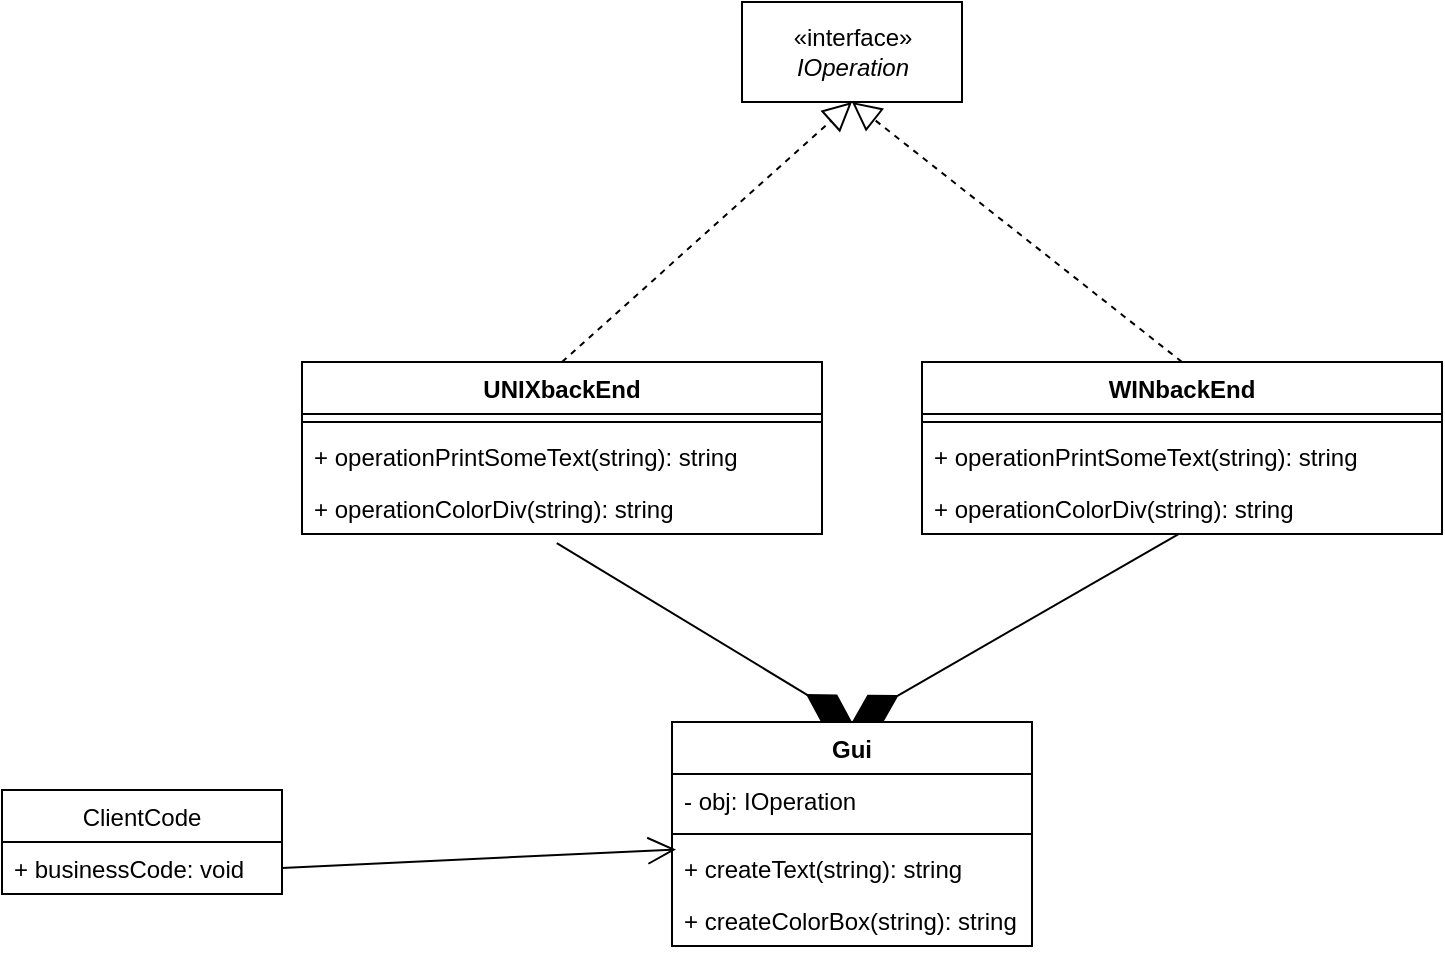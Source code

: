 <mxfile version="15.5.2" type="github">
  <diagram id="C5RBs43oDa-KdzZeNtuy" name="Page-1">
    <mxGraphModel dx="1207" dy="914" grid="1" gridSize="10" guides="1" tooltips="1" connect="1" arrows="1" fold="1" page="1" pageScale="1" pageWidth="1169" pageHeight="827" math="0" shadow="0">
      <root>
        <mxCell id="WIyWlLk6GJQsqaUBKTNV-0" />
        <mxCell id="WIyWlLk6GJQsqaUBKTNV-1" parent="WIyWlLk6GJQsqaUBKTNV-0" />
        <mxCell id="jA89WPwN9oagm0k-BI-m-0" value="ClientCode" style="swimlane;fontStyle=0;childLayout=stackLayout;horizontal=1;startSize=26;fillColor=none;horizontalStack=0;resizeParent=1;resizeParentMax=0;resizeLast=0;collapsible=1;marginBottom=0;" vertex="1" parent="WIyWlLk6GJQsqaUBKTNV-1">
          <mxGeometry x="240" y="424" width="140" height="52" as="geometry" />
        </mxCell>
        <mxCell id="jA89WPwN9oagm0k-BI-m-2" value="+ businessCode: void" style="text;strokeColor=none;fillColor=none;align=left;verticalAlign=top;spacingLeft=4;spacingRight=4;overflow=hidden;rotatable=0;points=[[0,0.5],[1,0.5]];portConstraint=eastwest;" vertex="1" parent="jA89WPwN9oagm0k-BI-m-0">
          <mxGeometry y="26" width="140" height="26" as="geometry" />
        </mxCell>
        <mxCell id="jA89WPwN9oagm0k-BI-m-4" value="Gui" style="swimlane;fontStyle=1;align=center;verticalAlign=top;childLayout=stackLayout;horizontal=1;startSize=26;horizontalStack=0;resizeParent=1;resizeParentMax=0;resizeLast=0;collapsible=1;marginBottom=0;" vertex="1" parent="WIyWlLk6GJQsqaUBKTNV-1">
          <mxGeometry x="575" y="390" width="180" height="112" as="geometry" />
        </mxCell>
        <mxCell id="jA89WPwN9oagm0k-BI-m-5" value="- obj: IOperation" style="text;strokeColor=none;fillColor=none;align=left;verticalAlign=top;spacingLeft=4;spacingRight=4;overflow=hidden;rotatable=0;points=[[0,0.5],[1,0.5]];portConstraint=eastwest;" vertex="1" parent="jA89WPwN9oagm0k-BI-m-4">
          <mxGeometry y="26" width="180" height="26" as="geometry" />
        </mxCell>
        <mxCell id="jA89WPwN9oagm0k-BI-m-6" value="" style="line;strokeWidth=1;fillColor=none;align=left;verticalAlign=middle;spacingTop=-1;spacingLeft=3;spacingRight=3;rotatable=0;labelPosition=right;points=[];portConstraint=eastwest;" vertex="1" parent="jA89WPwN9oagm0k-BI-m-4">
          <mxGeometry y="52" width="180" height="8" as="geometry" />
        </mxCell>
        <mxCell id="jA89WPwN9oagm0k-BI-m-7" value="+ createText(string): string" style="text;strokeColor=none;fillColor=none;align=left;verticalAlign=top;spacingLeft=4;spacingRight=4;overflow=hidden;rotatable=0;points=[[0,0.5],[1,0.5]];portConstraint=eastwest;" vertex="1" parent="jA89WPwN9oagm0k-BI-m-4">
          <mxGeometry y="60" width="180" height="26" as="geometry" />
        </mxCell>
        <mxCell id="jA89WPwN9oagm0k-BI-m-17" value="+ createColorBox(string): string" style="text;strokeColor=none;fillColor=none;align=left;verticalAlign=top;spacingLeft=4;spacingRight=4;overflow=hidden;rotatable=0;points=[[0,0.5],[1,0.5]];portConstraint=eastwest;" vertex="1" parent="jA89WPwN9oagm0k-BI-m-4">
          <mxGeometry y="86" width="180" height="26" as="geometry" />
        </mxCell>
        <mxCell id="jA89WPwN9oagm0k-BI-m-8" value="UNIXbackEnd" style="swimlane;fontStyle=1;align=center;verticalAlign=top;childLayout=stackLayout;horizontal=1;startSize=26;horizontalStack=0;resizeParent=1;resizeParentMax=0;resizeLast=0;collapsible=1;marginBottom=0;" vertex="1" parent="WIyWlLk6GJQsqaUBKTNV-1">
          <mxGeometry x="390" y="210" width="260" height="86" as="geometry" />
        </mxCell>
        <mxCell id="jA89WPwN9oagm0k-BI-m-10" value="" style="line;strokeWidth=1;fillColor=none;align=left;verticalAlign=middle;spacingTop=-1;spacingLeft=3;spacingRight=3;rotatable=0;labelPosition=right;points=[];portConstraint=eastwest;" vertex="1" parent="jA89WPwN9oagm0k-BI-m-8">
          <mxGeometry y="26" width="260" height="8" as="geometry" />
        </mxCell>
        <mxCell id="jA89WPwN9oagm0k-BI-m-11" value="+ operationPrintSomeText(string): string" style="text;strokeColor=none;fillColor=none;align=left;verticalAlign=top;spacingLeft=4;spacingRight=4;overflow=hidden;rotatable=0;points=[[0,0.5],[1,0.5]];portConstraint=eastwest;" vertex="1" parent="jA89WPwN9oagm0k-BI-m-8">
          <mxGeometry y="34" width="260" height="26" as="geometry" />
        </mxCell>
        <mxCell id="jA89WPwN9oagm0k-BI-m-18" value="+ operationColorDiv(string): string" style="text;strokeColor=none;fillColor=none;align=left;verticalAlign=top;spacingLeft=4;spacingRight=4;overflow=hidden;rotatable=0;points=[[0,0.5],[1,0.5]];portConstraint=eastwest;" vertex="1" parent="jA89WPwN9oagm0k-BI-m-8">
          <mxGeometry y="60" width="260" height="26" as="geometry" />
        </mxCell>
        <mxCell id="jA89WPwN9oagm0k-BI-m-16" value="«interface»&lt;br&gt;&lt;i&gt;IOperation&lt;/i&gt;" style="html=1;" vertex="1" parent="WIyWlLk6GJQsqaUBKTNV-1">
          <mxGeometry x="610" y="30" width="110" height="50" as="geometry" />
        </mxCell>
        <mxCell id="jA89WPwN9oagm0k-BI-m-19" value="WINbackEnd" style="swimlane;fontStyle=1;align=center;verticalAlign=top;childLayout=stackLayout;horizontal=1;startSize=26;horizontalStack=0;resizeParent=1;resizeParentMax=0;resizeLast=0;collapsible=1;marginBottom=0;" vertex="1" parent="WIyWlLk6GJQsqaUBKTNV-1">
          <mxGeometry x="700" y="210" width="260" height="86" as="geometry" />
        </mxCell>
        <mxCell id="jA89WPwN9oagm0k-BI-m-24" value="" style="endArrow=block;dashed=1;endFill=0;endSize=12;html=1;rounded=1;entryX=0.5;entryY=1;entryDx=0;entryDy=0;" edge="1" parent="jA89WPwN9oagm0k-BI-m-19" target="jA89WPwN9oagm0k-BI-m-16">
          <mxGeometry width="160" relative="1" as="geometry">
            <mxPoint x="130" as="sourcePoint" />
            <mxPoint x="290" as="targetPoint" />
          </mxGeometry>
        </mxCell>
        <mxCell id="jA89WPwN9oagm0k-BI-m-20" value="" style="line;strokeWidth=1;fillColor=none;align=left;verticalAlign=middle;spacingTop=-1;spacingLeft=3;spacingRight=3;rotatable=0;labelPosition=right;points=[];portConstraint=eastwest;" vertex="1" parent="jA89WPwN9oagm0k-BI-m-19">
          <mxGeometry y="26" width="260" height="8" as="geometry" />
        </mxCell>
        <mxCell id="jA89WPwN9oagm0k-BI-m-21" value="+ operationPrintSomeText(string): string" style="text;strokeColor=none;fillColor=none;align=left;verticalAlign=top;spacingLeft=4;spacingRight=4;overflow=hidden;rotatable=0;points=[[0,0.5],[1,0.5]];portConstraint=eastwest;" vertex="1" parent="jA89WPwN9oagm0k-BI-m-19">
          <mxGeometry y="34" width="260" height="26" as="geometry" />
        </mxCell>
        <mxCell id="jA89WPwN9oagm0k-BI-m-22" value="+ operationColorDiv(string): string" style="text;strokeColor=none;fillColor=none;align=left;verticalAlign=top;spacingLeft=4;spacingRight=4;overflow=hidden;rotatable=0;points=[[0,0.5],[1,0.5]];portConstraint=eastwest;" vertex="1" parent="jA89WPwN9oagm0k-BI-m-19">
          <mxGeometry y="60" width="260" height="26" as="geometry" />
        </mxCell>
        <mxCell id="jA89WPwN9oagm0k-BI-m-23" value="" style="endArrow=block;dashed=1;endFill=0;endSize=12;html=1;rounded=1;entryX=0.5;entryY=1;entryDx=0;entryDy=0;exitX=0.5;exitY=0;exitDx=0;exitDy=0;" edge="1" parent="WIyWlLk6GJQsqaUBKTNV-1" source="jA89WPwN9oagm0k-BI-m-8" target="jA89WPwN9oagm0k-BI-m-16">
          <mxGeometry width="160" relative="1" as="geometry">
            <mxPoint x="390" y="140" as="sourcePoint" />
            <mxPoint x="550" y="140" as="targetPoint" />
          </mxGeometry>
        </mxCell>
        <mxCell id="jA89WPwN9oagm0k-BI-m-26" value="" style="endArrow=diamondThin;endFill=1;endSize=24;html=1;rounded=1;entryX=0.5;entryY=0;entryDx=0;entryDy=0;exitX=0.49;exitY=1.177;exitDx=0;exitDy=0;exitPerimeter=0;" edge="1" parent="WIyWlLk6GJQsqaUBKTNV-1" source="jA89WPwN9oagm0k-BI-m-18" target="jA89WPwN9oagm0k-BI-m-4">
          <mxGeometry width="160" relative="1" as="geometry">
            <mxPoint x="490" y="320" as="sourcePoint" />
            <mxPoint x="650" y="320" as="targetPoint" />
          </mxGeometry>
        </mxCell>
        <mxCell id="jA89WPwN9oagm0k-BI-m-28" value="" style="endArrow=diamondThin;endFill=1;endSize=24;html=1;rounded=1;entryX=0.5;entryY=0;entryDx=0;entryDy=0;exitX=0.495;exitY=0.992;exitDx=0;exitDy=0;exitPerimeter=0;" edge="1" parent="WIyWlLk6GJQsqaUBKTNV-1" source="jA89WPwN9oagm0k-BI-m-22" target="jA89WPwN9oagm0k-BI-m-4">
          <mxGeometry width="160" relative="1" as="geometry">
            <mxPoint x="720" y="350" as="sourcePoint" />
            <mxPoint x="867.6" y="439.398" as="targetPoint" />
          </mxGeometry>
        </mxCell>
        <mxCell id="jA89WPwN9oagm0k-BI-m-30" value="" style="endArrow=open;endFill=1;endSize=12;html=1;rounded=1;exitX=1;exitY=0.5;exitDx=0;exitDy=0;entryX=0.011;entryY=0.143;entryDx=0;entryDy=0;entryPerimeter=0;" edge="1" parent="WIyWlLk6GJQsqaUBKTNV-1" source="jA89WPwN9oagm0k-BI-m-2" target="jA89WPwN9oagm0k-BI-m-7">
          <mxGeometry width="160" relative="1" as="geometry">
            <mxPoint x="380" y="450" as="sourcePoint" />
            <mxPoint x="540" y="450" as="targetPoint" />
          </mxGeometry>
        </mxCell>
      </root>
    </mxGraphModel>
  </diagram>
</mxfile>
